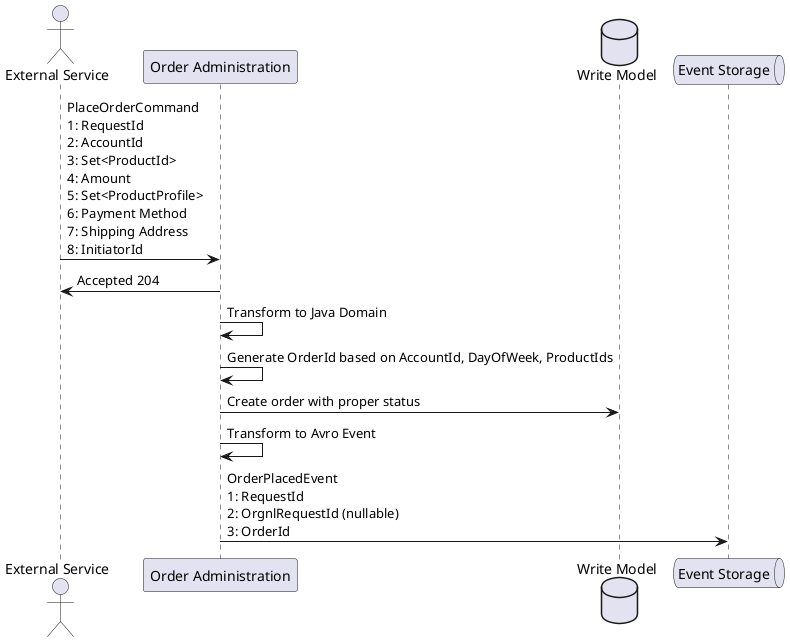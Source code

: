 @startuml
'https://plantuml.com/sequence-diagram

actor "External Service" as ES
participant "Order Administration" as OA
database "Write Model" as WM
queue "Event Storage" as ESG

ES -> OA: PlaceOrderCommand\n1: RequestId\n2: AccountId\n3: Set<ProductId>\n4: Amount\n5: Set<ProductProfile>\n6: Payment Method\n7: Shipping Address\n8: InitiatorId
OA -> ES: Accepted 204
OA -> OA: Transform to Java Domain

OA -> OA: Generate OrderId based on AccountId, DayOfWeek, ProductIds

OA -> WM: Create order with proper status

OA -> OA: Transform to Avro Event
OA -> ESG: OrderPlacedEvent\n1: RequestId\n2: OrgnlRequestId (nullable)\n3: OrderId

@enduml